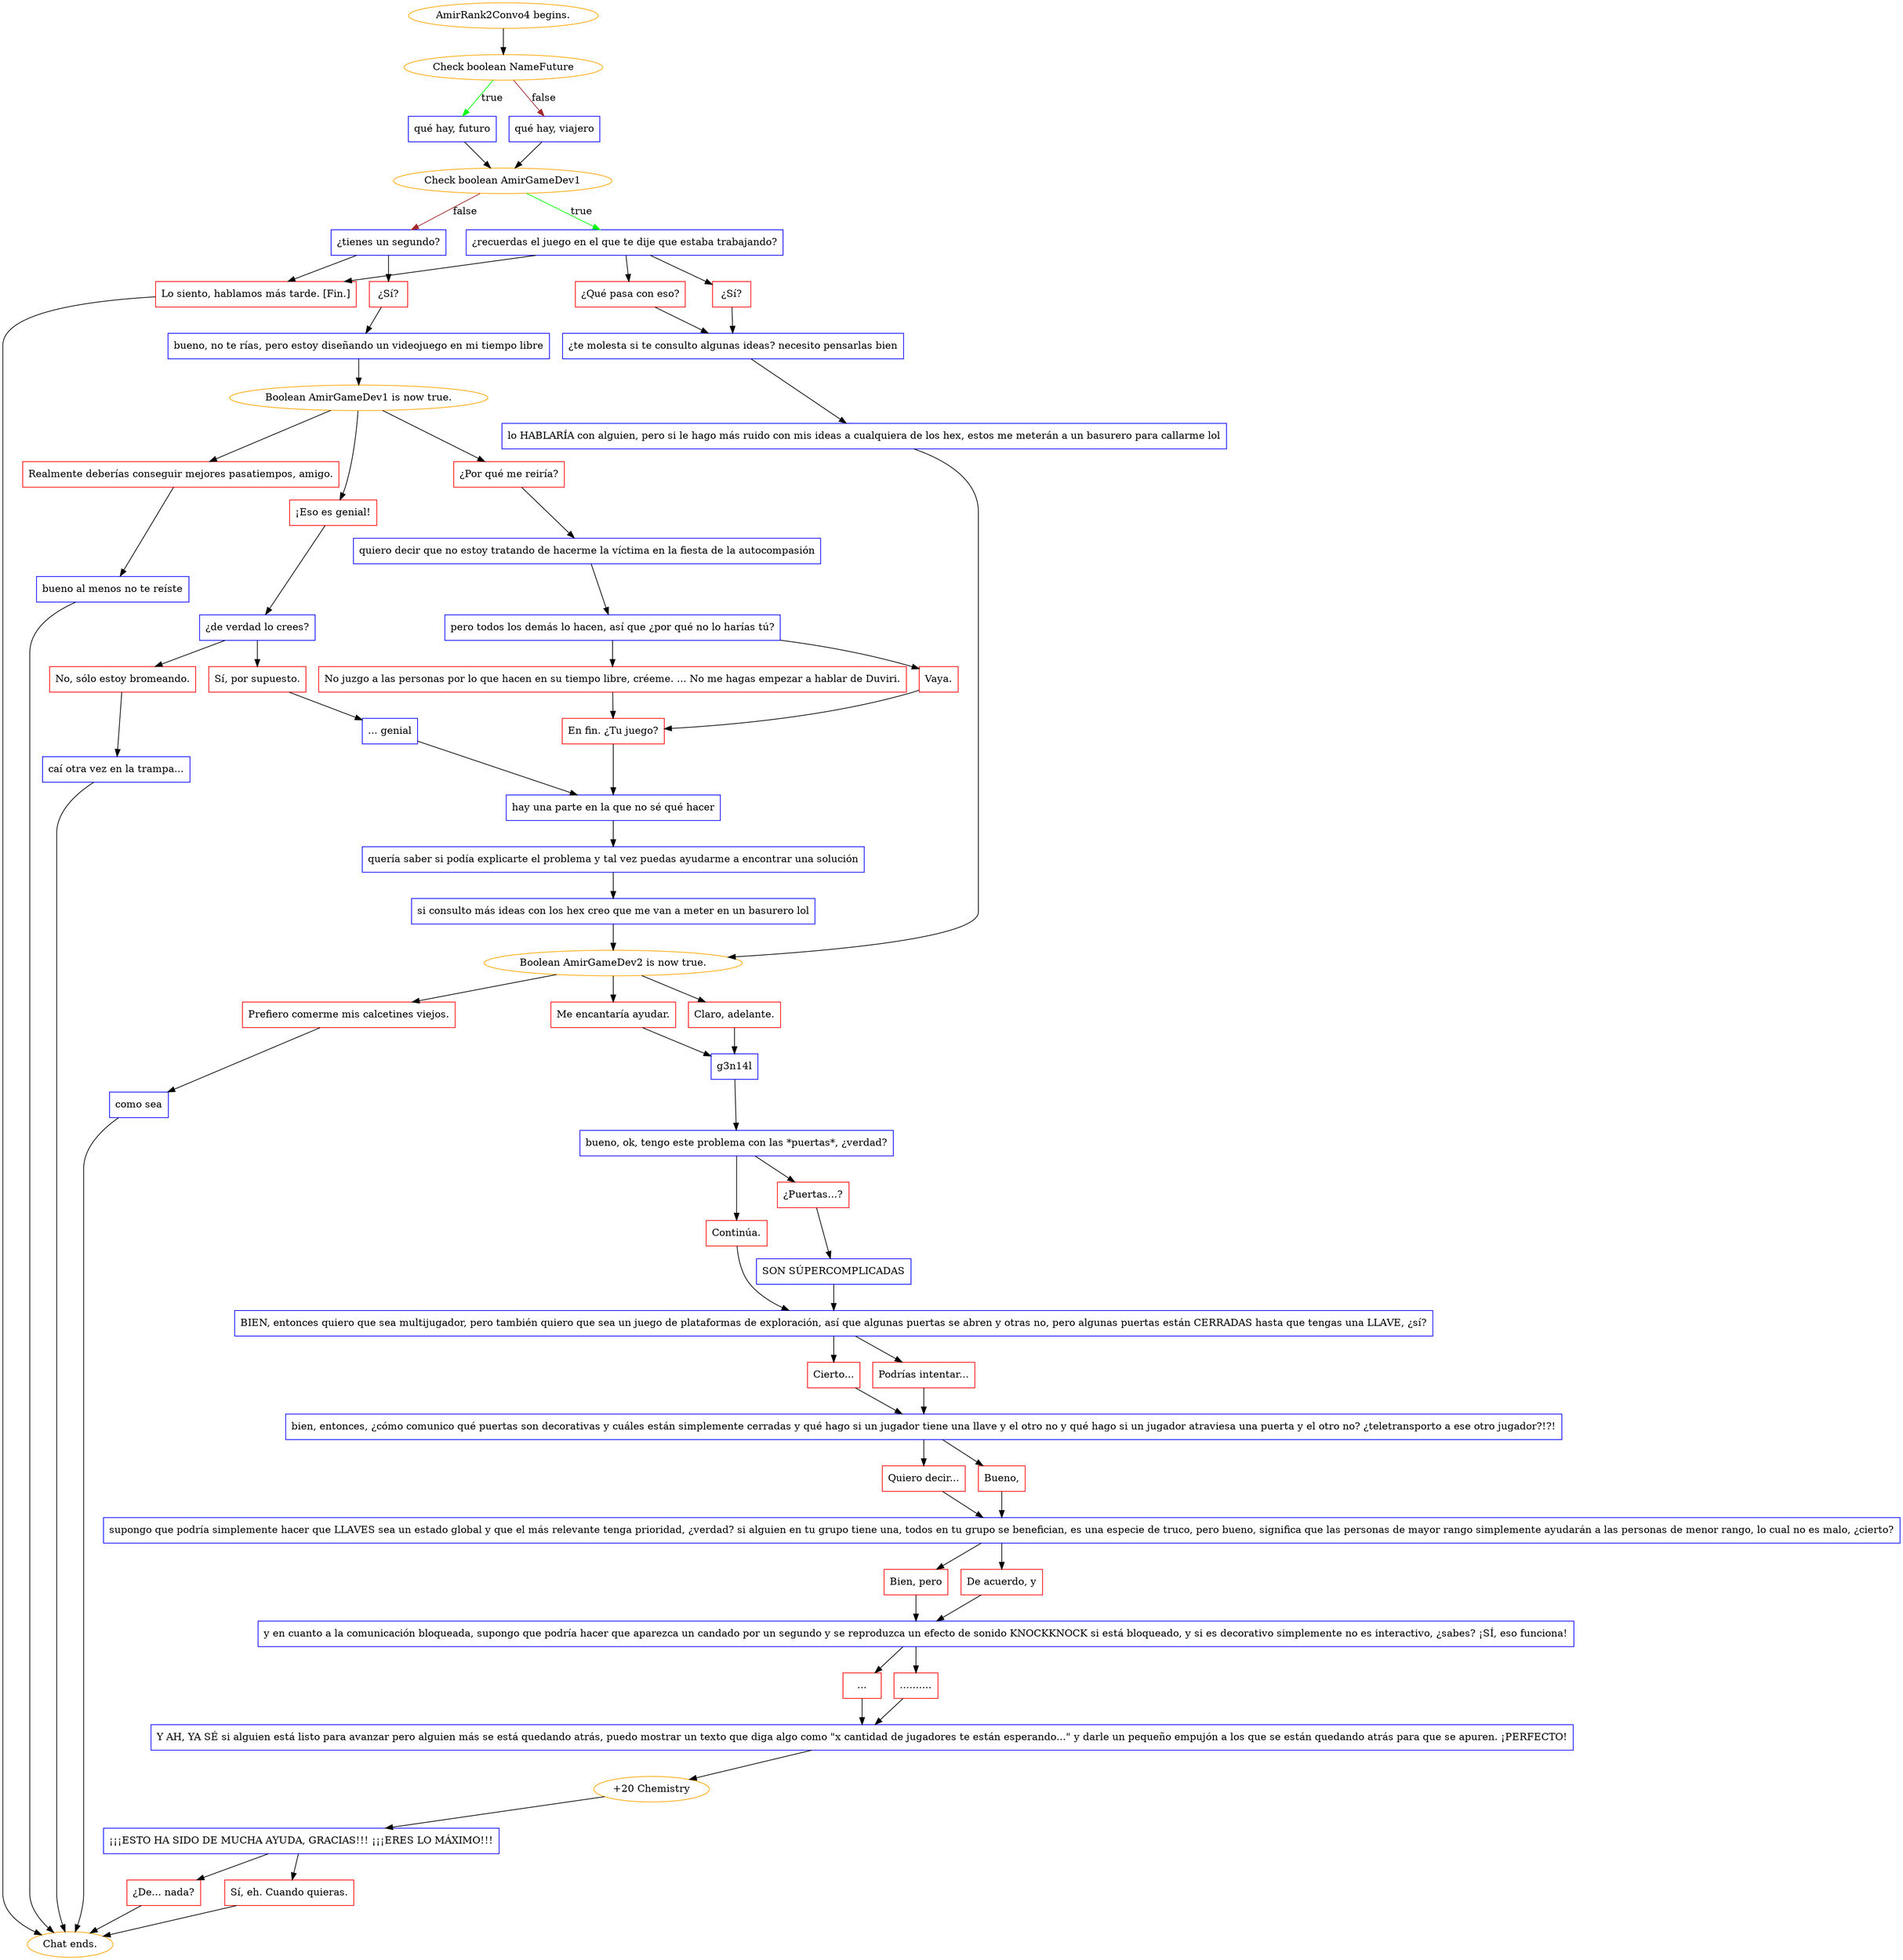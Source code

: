 digraph {
	"AmirRank2Convo4 begins." [color=orange];
		"AmirRank2Convo4 begins." -> j2869518003;
	j2869518003 [label="Check boolean NameFuture",color=orange];
		j2869518003 -> j1724240730 [label=true,color=green];
		j2869518003 -> j2820249109 [label=false,color=brown];
	j1724240730 [label="qué hay, futuro",shape=box,color=blue];
		j1724240730 -> j2018510108;
	j2820249109 [label="qué hay, viajero",shape=box,color=blue];
		j2820249109 -> j2018510108;
	j2018510108 [label="Check boolean AmirGameDev1",color=orange];
		j2018510108 -> j3659840464 [label=true,color=green];
		j2018510108 -> j4051435144 [label=false,color=brown];
	j3659840464 [label="¿recuerdas el juego en el que te dije que estaba trabajando?",shape=box,color=blue];
		j3659840464 -> j786016246;
		j3659840464 -> j1728019325;
		j3659840464 -> j4240393349;
	j4051435144 [label="¿tienes un segundo?",shape=box,color=blue];
		j4051435144 -> j3215203657;
		j4051435144 -> j4240393349;
	j786016246 [label="¿Sí?",shape=box,color=red];
		j786016246 -> j3086255893;
	j1728019325 [label="¿Qué pasa con eso?",shape=box,color=red];
		j1728019325 -> j3086255893;
	j4240393349 [label="Lo siento, hablamos más tarde. [Fin.]",shape=box,color=red];
		j4240393349 -> "Chat ends.";
	j3215203657 [label="¿Sí?",shape=box,color=red];
		j3215203657 -> j3656843289;
	j3086255893 [label="¿te molesta si te consulto algunas ideas? necesito pensarlas bien",shape=box,color=blue];
		j3086255893 -> j3039713569;
	"Chat ends." [color=orange];
	j3656843289 [label="bueno, no te rías, pero estoy diseñando un videojuego en mi tiempo libre",shape=box,color=blue];
		j3656843289 -> j2989036929;
	j3039713569 [label="lo HABLARÍA con alguien, pero si le hago más ruido con mis ideas a cualquiera de los hex, estos me meterán a un basurero para callarme lol",shape=box,color=blue];
		j3039713569 -> j3333534167;
	j2989036929 [label="Boolean AmirGameDev1 is now true.",color=orange];
		j2989036929 -> j617387177;
		j2989036929 -> j2672375917;
		j2989036929 -> j2490676899;
	j3333534167 [label="Boolean AmirGameDev2 is now true.",color=orange];
		j3333534167 -> j3181627451;
		j3333534167 -> j749798589;
		j3333534167 -> j4178285046;
	j617387177 [label="¡Eso es genial!",shape=box,color=red];
		j617387177 -> j306817974;
	j2672375917 [label="¿Por qué me reiría?",shape=box,color=red];
		j2672375917 -> j3241898053;
	j2490676899 [label="Realmente deberías conseguir mejores pasatiempos, amigo.",shape=box,color=red];
		j2490676899 -> j1601822844;
	j3181627451 [label="Me encantaría ayudar.",shape=box,color=red];
		j3181627451 -> j2854420707;
	j749798589 [label="Claro, adelante.",shape=box,color=red];
		j749798589 -> j2854420707;
	j4178285046 [label="Prefiero comerme mis calcetines viejos.",shape=box,color=red];
		j4178285046 -> j1495290085;
	j306817974 [label="¿de verdad lo crees?",shape=box,color=blue];
		j306817974 -> j3846123710;
		j306817974 -> j2913805296;
	j3241898053 [label="quiero decir que no estoy tratando de hacerme la víctima en la fiesta de la autocompasión",shape=box,color=blue];
		j3241898053 -> j3924149069;
	j1601822844 [label="bueno al menos no te reíste",shape=box,color=blue];
		j1601822844 -> "Chat ends.";
	j2854420707 [label="g3n14l",shape=box,color=blue];
		j2854420707 -> j3374140692;
	j1495290085 [label="como sea",shape=box,color=blue];
		j1495290085 -> "Chat ends.";
	j3846123710 [label="Sí, por supuesto.",shape=box,color=red];
		j3846123710 -> j236522849;
	j2913805296 [label="No, sólo estoy bromeando.",shape=box,color=red];
		j2913805296 -> j1419858150;
	j3924149069 [label="pero todos los demás lo hacen, así que ¿por qué no lo harías tú?",shape=box,color=blue];
		j3924149069 -> j3465777143;
		j3924149069 -> j4258418425;
	j3374140692 [label="bueno, ok, tengo este problema con las *puertas*, ¿verdad?",shape=box,color=blue];
		j3374140692 -> j4284493587;
		j3374140692 -> j2569971264;
	j236522849 [label="... genial",shape=box,color=blue];
		j236522849 -> j1782798845;
	j1419858150 [label="caí otra vez en la trampa...",shape=box,color=blue];
		j1419858150 -> "Chat ends.";
	j3465777143 [label="No juzgo a las personas por lo que hacen en su tiempo libre, créeme. ... No me hagas empezar a hablar de Duviri.",shape=box,color=red];
		j3465777143 -> j338747385;
	j4258418425 [label="Vaya.",shape=box,color=red];
		j4258418425 -> j338747385;
	j4284493587 [label="Continúa.",shape=box,color=red];
		j4284493587 -> j772444652;
	j2569971264 [label="¿Puertas...?",shape=box,color=red];
		j2569971264 -> j1553525065;
	j1782798845 [label="hay una parte en la que no sé qué hacer",shape=box,color=blue];
		j1782798845 -> j4138655722;
	j338747385 [label="En fin. ¿Tu juego?",shape=box,color=red];
		j338747385 -> j1782798845;
	j772444652 [label="BIEN, entonces quiero que sea multijugador, pero también quiero que sea un juego de plataformas de exploración, así que algunas puertas se abren y otras no, pero algunas puertas están CERRADAS hasta que tengas una LLAVE, ¿sí?",shape=box,color=blue];
		j772444652 -> j2587161297;
		j772444652 -> j3321626435;
	j1553525065 [label="SON SÚPERCOMPLICADAS",shape=box,color=blue];
		j1553525065 -> j772444652;
	j4138655722 [label="quería saber si podía explicarte el problema y tal vez puedas ayudarme a encontrar una solución",shape=box,color=blue];
		j4138655722 -> j2143594308;
	j2587161297 [label="Cierto...",shape=box,color=red];
		j2587161297 -> j841135816;
	j3321626435 [label="Podrías intentar...",shape=box,color=red];
		j3321626435 -> j841135816;
	j2143594308 [label="si consulto más ideas con los hex creo que me van a meter en un basurero lol",shape=box,color=blue];
		j2143594308 -> j3333534167;
	j841135816 [label="bien, entonces, ¿cómo comunico qué puertas son decorativas y cuáles están simplemente cerradas y qué hago si un jugador tiene una llave y el otro no y qué hago si un jugador atraviesa una puerta y el otro no? ¿teletransporto a ese otro jugador?!?!",shape=box,color=blue];
		j841135816 -> j442687498;
		j841135816 -> j3850541001;
	j442687498 [label="Quiero decir...",shape=box,color=red];
		j442687498 -> j45086376;
	j3850541001 [label="Bueno,",shape=box,color=red];
		j3850541001 -> j45086376;
	j45086376 [label="supongo que podría simplemente hacer que LLAVES sea un estado global y que el más relevante tenga prioridad, ¿verdad? si alguien en tu grupo tiene una, todos en tu grupo se benefician, es una especie de truco, pero bueno, significa que las personas de mayor rango simplemente ayudarán a las personas de menor rango, lo cual no es malo, ¿cierto?",shape=box,color=blue];
		j45086376 -> j3395300525;
		j45086376 -> j60628226;
	j3395300525 [label="Bien, pero",shape=box,color=red];
		j3395300525 -> j638903426;
	j60628226 [label="De acuerdo, y",shape=box,color=red];
		j60628226 -> j638903426;
	j638903426 [label="y en cuanto a la comunicación bloqueada, supongo que podría hacer que aparezca un candado por un segundo y se reproduzca un efecto de sonido KNOCKKNOCK si está bloqueado, y si es decorativo simplemente no es interactivo, ¿sabes? ¡SÍ, eso funciona!",shape=box,color=blue];
		j638903426 -> j2121210423;
		j638903426 -> j2184107006;
	j2121210423 [label="...",shape=box,color=red];
		j2121210423 -> j3000369774;
	j2184107006 [label="..........",shape=box,color=red];
		j2184107006 -> j3000369774;
	j3000369774 [label="Y AH, YA SÉ si alguien está listo para avanzar pero alguien más se está quedando atrás, puedo mostrar un texto que diga algo como \"x cantidad de jugadores te están esperando...\" y darle un pequeño empujón a los que se están quedando atrás para que se apuren. ¡PERFECTO!",shape=box,color=blue];
		j3000369774 -> j2939280050;
	j2939280050 [label="+20 Chemistry",color=orange];
		j2939280050 -> j945087393;
	j945087393 [label="¡¡¡ESTO HA SIDO DE MUCHA AYUDA, GRACIAS!!! ¡¡¡ERES LO MÁXIMO!!!",shape=box,color=blue];
		j945087393 -> j3208227725;
		j945087393 -> j1944457279;
	j3208227725 [label="¿De... nada?",shape=box,color=red];
		j3208227725 -> "Chat ends.";
	j1944457279 [label="Sí, eh. Cuando quieras.",shape=box,color=red];
		j1944457279 -> "Chat ends.";
}